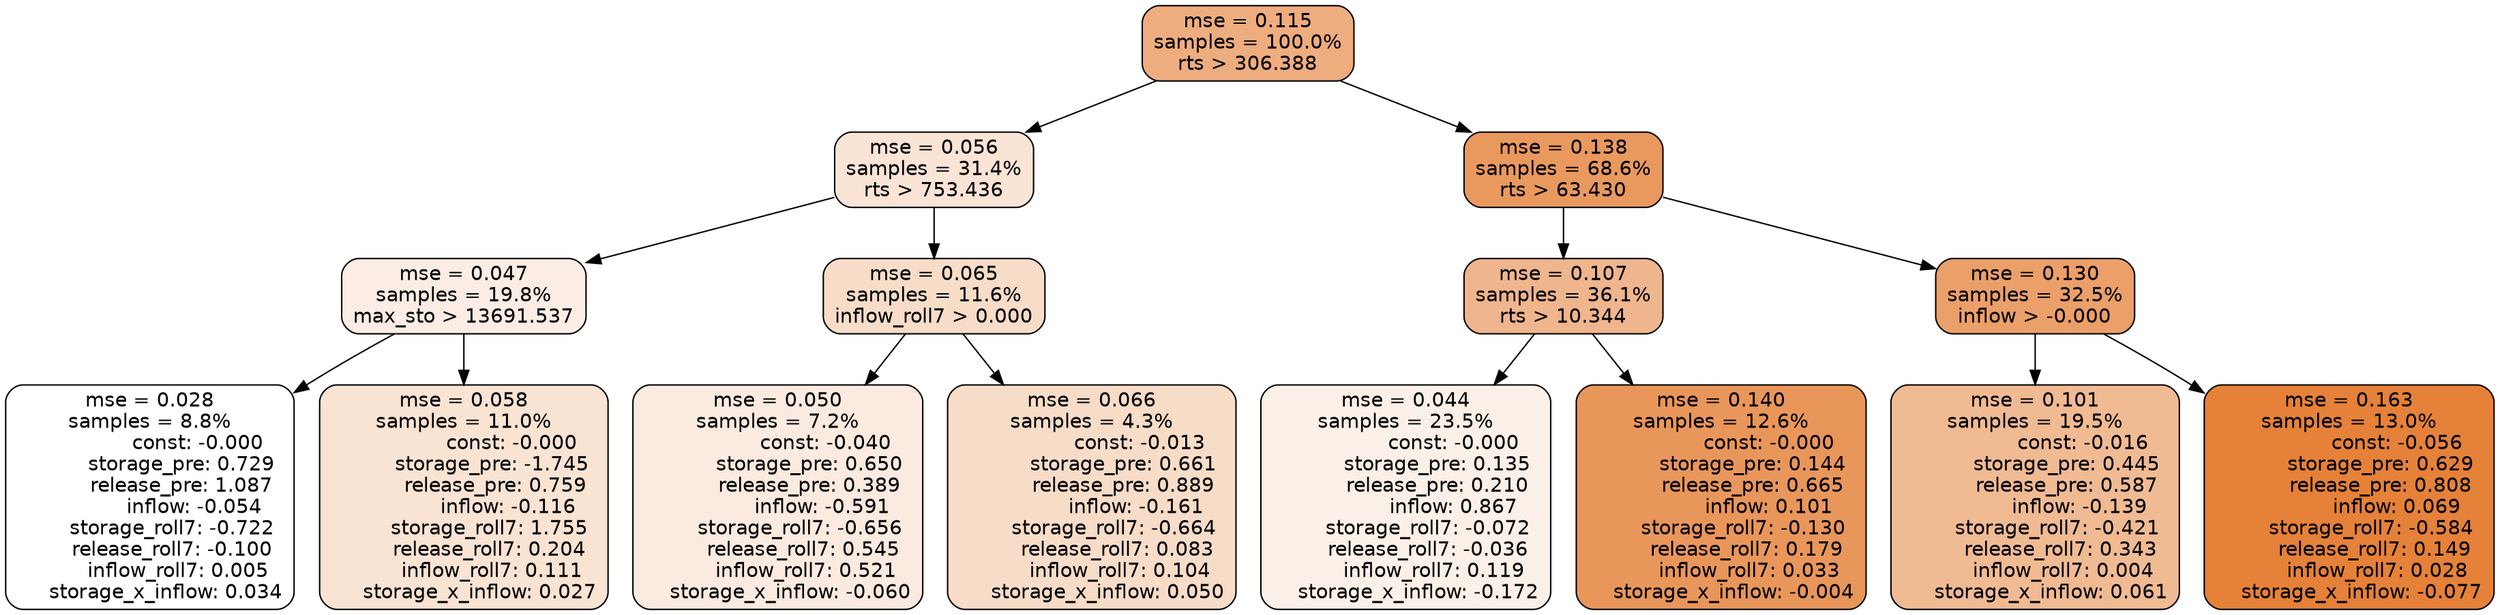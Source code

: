digraph tree {
node [shape=rectangle, style="filled, rounded", color="black", fontname=helvetica] ;
edge [fontname=helvetica] ;
	"0" [label="mse = 0.115
samples = 100.0%
rts > 306.388", fillcolor="#eead7f"]
	"8" [label="mse = 0.056
samples = 31.4%
rts > 753.436", fillcolor="#f9e4d6"]
	"1" [label="mse = 0.138
samples = 68.6%
rts > 63.430", fillcolor="#e9995e"]
	"12" [label="mse = 0.047
samples = 19.8%
max_sto > 13691.537", fillcolor="#fbede3"]
	"9" [label="mse = 0.065
samples = 11.6%
inflow_roll7 > 0.000", fillcolor="#f7dcc8"]
	"2" [label="mse = 0.107
samples = 36.1%
rts > 10.344", fillcolor="#efb58c"]
	"5" [label="mse = 0.130
samples = 32.5%
inflow > -0.000", fillcolor="#eb9f69"]
	"13" [label="mse = 0.028
samples = 8.8%
               const: -0.000
          storage_pre: 0.729
          release_pre: 1.087
              inflow: -0.054
       storage_roll7: -0.722
       release_roll7: -0.100
         inflow_roll7: 0.005
     storage_x_inflow: 0.034", fillcolor="#ffffff"]
	"14" [label="mse = 0.058
samples = 11.0%
               const: -0.000
         storage_pre: -1.745
          release_pre: 0.759
              inflow: -0.116
        storage_roll7: 1.755
        release_roll7: 0.204
         inflow_roll7: 0.111
     storage_x_inflow: 0.027", fillcolor="#f9e3d3"]
	"10" [label="mse = 0.050
samples = 7.2%
               const: -0.040
          storage_pre: 0.650
          release_pre: 0.389
              inflow: -0.591
       storage_roll7: -0.656
        release_roll7: 0.545
         inflow_roll7: 0.521
    storage_x_inflow: -0.060", fillcolor="#faeadf"]
	"11" [label="mse = 0.066
samples = 4.3%
               const: -0.013
          storage_pre: 0.661
          release_pre: 0.889
              inflow: -0.161
       storage_roll7: -0.664
        release_roll7: 0.083
         inflow_roll7: 0.104
     storage_x_inflow: 0.050", fillcolor="#f7dcc8"]
	"3" [label="mse = 0.044
samples = 23.5%
               const: -0.000
          storage_pre: 0.135
          release_pre: 0.210
               inflow: 0.867
       storage_roll7: -0.072
       release_roll7: -0.036
         inflow_roll7: 0.119
    storage_x_inflow: -0.172", fillcolor="#fbf0e7"]
	"4" [label="mse = 0.140
samples = 12.6%
               const: -0.000
          storage_pre: 0.144
          release_pre: 0.665
               inflow: 0.101
       storage_roll7: -0.130
        release_roll7: 0.179
         inflow_roll7: 0.033
    storage_x_inflow: -0.004", fillcolor="#e9965b"]
	"6" [label="mse = 0.101
samples = 19.5%
               const: -0.016
          storage_pre: 0.445
          release_pre: 0.587
              inflow: -0.139
       storage_roll7: -0.421
        release_roll7: 0.343
         inflow_roll7: 0.004
     storage_x_inflow: 0.061", fillcolor="#f0ba93"]
	"7" [label="mse = 0.163
samples = 13.0%
               const: -0.056
          storage_pre: 0.629
          release_pre: 0.808
               inflow: 0.069
       storage_roll7: -0.584
        release_roll7: 0.149
         inflow_roll7: 0.028
    storage_x_inflow: -0.077", fillcolor="#e58139"]

	"0" -> "1"
	"0" -> "8"
	"8" -> "9"
	"8" -> "12"
	"1" -> "2"
	"1" -> "5"
	"12" -> "13"
	"12" -> "14"
	"9" -> "10"
	"9" -> "11"
	"2" -> "3"
	"2" -> "4"
	"5" -> "6"
	"5" -> "7"
}